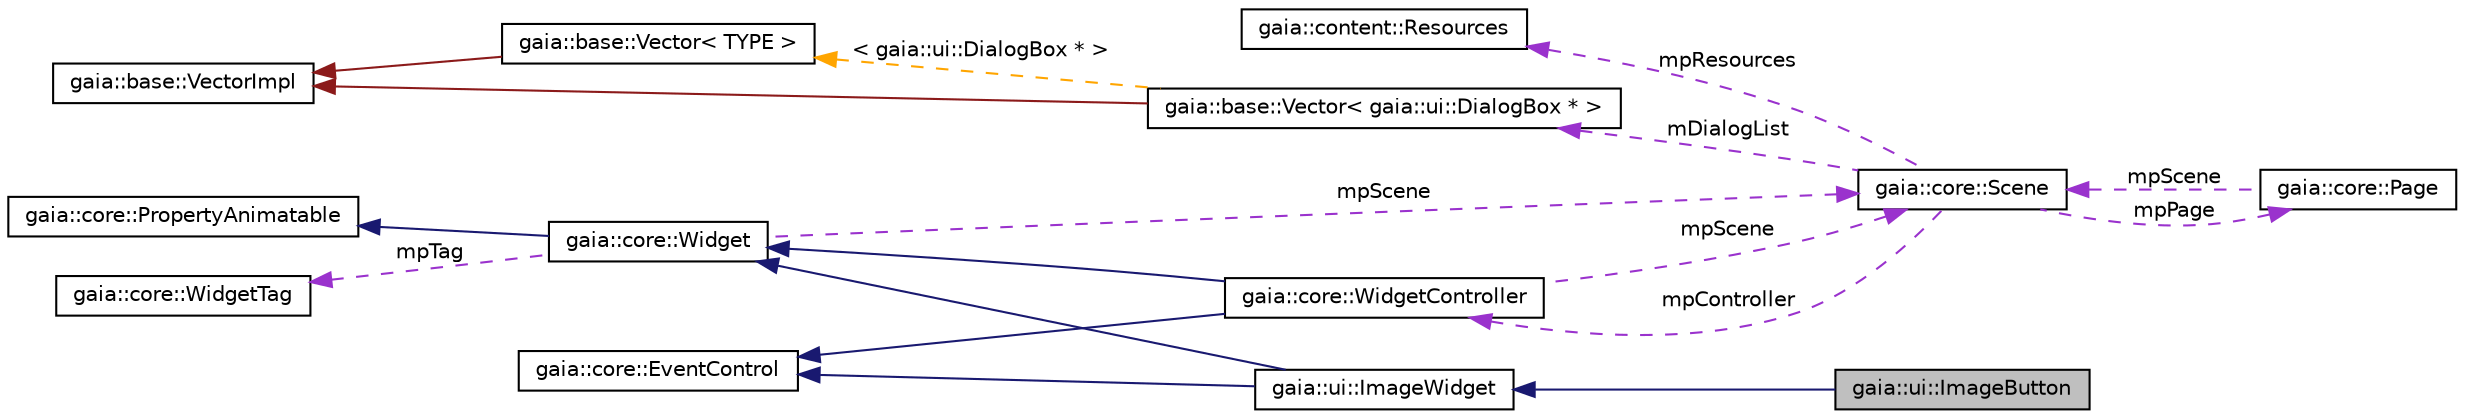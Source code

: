 digraph G
{
  edge [fontname="Helvetica",fontsize="10",labelfontname="Helvetica",labelfontsize="10"];
  node [fontname="Helvetica",fontsize="10",shape=record];
  rankdir=LR;
  Node1 [label="gaia::ui::ImageButton",height=0.2,width=0.4,color="black", fillcolor="grey75", style="filled" fontcolor="black"];
  Node2 -> Node1 [dir=back,color="midnightblue",fontsize="10",style="solid",fontname="Helvetica"];
  Node2 [label="gaia::ui::ImageWidget",height=0.2,width=0.4,color="black", fillcolor="white", style="filled",URL="$df/d77/classgaia_1_1ui_1_1_image_widget.html",tooltip="Displays an arbitrary image, such as an icon."];
  Node3 -> Node2 [dir=back,color="midnightblue",fontsize="10",style="solid",fontname="Helvetica"];
  Node3 [label="gaia::core::Widget",height=0.2,width=0.4,color="black", fillcolor="white", style="filled",URL="$d8/dac/classgaia_1_1core_1_1_widget.html",tooltip="The Widget class is the base class of all user interface component."];
  Node4 -> Node3 [dir=back,color="midnightblue",fontsize="10",style="solid",fontname="Helvetica"];
  Node4 [label="gaia::core::PropertyAnimatable",height=0.2,width=0.4,color="black", fillcolor="white", style="filled",URL="$d0/db2/classgaia_1_1core_1_1_property_animatable.html",tooltip="Any animation object need to implement PropertyAnimatable because of setting value."];
  Node5 -> Node3 [dir=back,color="darkorchid3",fontsize="10",style="dashed",label="mpScene",fontname="Helvetica"];
  Node5 [label="gaia::core::Scene",height=0.2,width=0.4,color="black", fillcolor="white", style="filled",URL="$d5/dfb/classgaia_1_1core_1_1_scene.html",tooltip="A Scene is used to build a visual interface."];
  Node6 -> Node5 [dir=back,color="darkorchid3",fontsize="10",style="dashed",label="mpController",fontname="Helvetica"];
  Node6 [label="gaia::core::WidgetController",height=0.2,width=0.4,color="black", fillcolor="white", style="filled",URL="$db/d6c/classgaia_1_1core_1_1_widget_controller.html",tooltip="Define the default widget layout to put sets of layout in it."];
  Node3 -> Node6 [dir=back,color="midnightblue",fontsize="10",style="solid",fontname="Helvetica"];
  Node7 -> Node6 [dir=back,color="midnightblue",fontsize="10",style="solid",fontname="Helvetica"];
  Node7 [label="gaia::core::EventControl",height=0.2,width=0.4,color="black", fillcolor="white", style="filled",URL="$dd/de0/classgaia_1_1core_1_1_event_control.html",tooltip="EventControl is used to dispatch event and register listener."];
  Node5 -> Node6 [dir=back,color="darkorchid3",fontsize="10",style="dashed",label="mpScene",fontname="Helvetica"];
  Node8 -> Node5 [dir=back,color="darkorchid3",fontsize="10",style="dashed",label="mpResources",fontname="Helvetica"];
  Node8 [label="gaia::content::Resources",height=0.2,width=0.4,color="black", fillcolor="white", style="filled",URL="$de/dad/classgaia_1_1content_1_1_resources.html",tooltip="Class for accessing an application&#39;s resources."];
  Node9 -> Node5 [dir=back,color="darkorchid3",fontsize="10",style="dashed",label="mDialogList",fontname="Helvetica"];
  Node9 [label="gaia::base::Vector\< gaia::ui::DialogBox * \>",height=0.2,width=0.4,color="black", fillcolor="white", style="filled",URL="$df/d5d/classgaia_1_1base_1_1_vector.html"];
  Node10 -> Node9 [dir=back,color="firebrick4",fontsize="10",style="solid",fontname="Helvetica"];
  Node10 [label="gaia::base::VectorImpl",height=0.2,width=0.4,color="black", fillcolor="white", style="filled",URL="$d0/d21/classgaia_1_1base_1_1_vector_impl.html",tooltip="Implements vector data structure equipped with copy-on-write mechanism."];
  Node11 -> Node9 [dir=back,color="orange",fontsize="10",style="dashed",label="\< gaia::ui::DialogBox * \>",fontname="Helvetica"];
  Node11 [label="gaia::base::Vector\< TYPE \>",height=0.2,width=0.4,color="black", fillcolor="white", style="filled",URL="$df/d5d/classgaia_1_1base_1_1_vector.html",tooltip="This class implements the vector data structure."];
  Node10 -> Node11 [dir=back,color="firebrick4",fontsize="10",style="solid",fontname="Helvetica"];
  Node12 -> Node5 [dir=back,color="darkorchid3",fontsize="10",style="dashed",label="mpPage",fontname="Helvetica"];
  Node12 [label="gaia::core::Page",height=0.2,width=0.4,color="black", fillcolor="white", style="filled",URL="$db/d3f/classgaia_1_1core_1_1_page.html",tooltip="An page is a single, focused thing that the user can do."];
  Node5 -> Node12 [dir=back,color="darkorchid3",fontsize="10",style="dashed",label="mpScene",fontname="Helvetica"];
  Node13 -> Node3 [dir=back,color="darkorchid3",fontsize="10",style="dashed",label="mpTag",fontname="Helvetica"];
  Node13 [label="gaia::core::WidgetTag",height=0.2,width=0.4,color="black", fillcolor="white", style="filled",URL="$db/d88/classgaia_1_1core_1_1_widget_tag.html"];
  Node7 -> Node2 [dir=back,color="midnightblue",fontsize="10",style="solid",fontname="Helvetica"];
}
